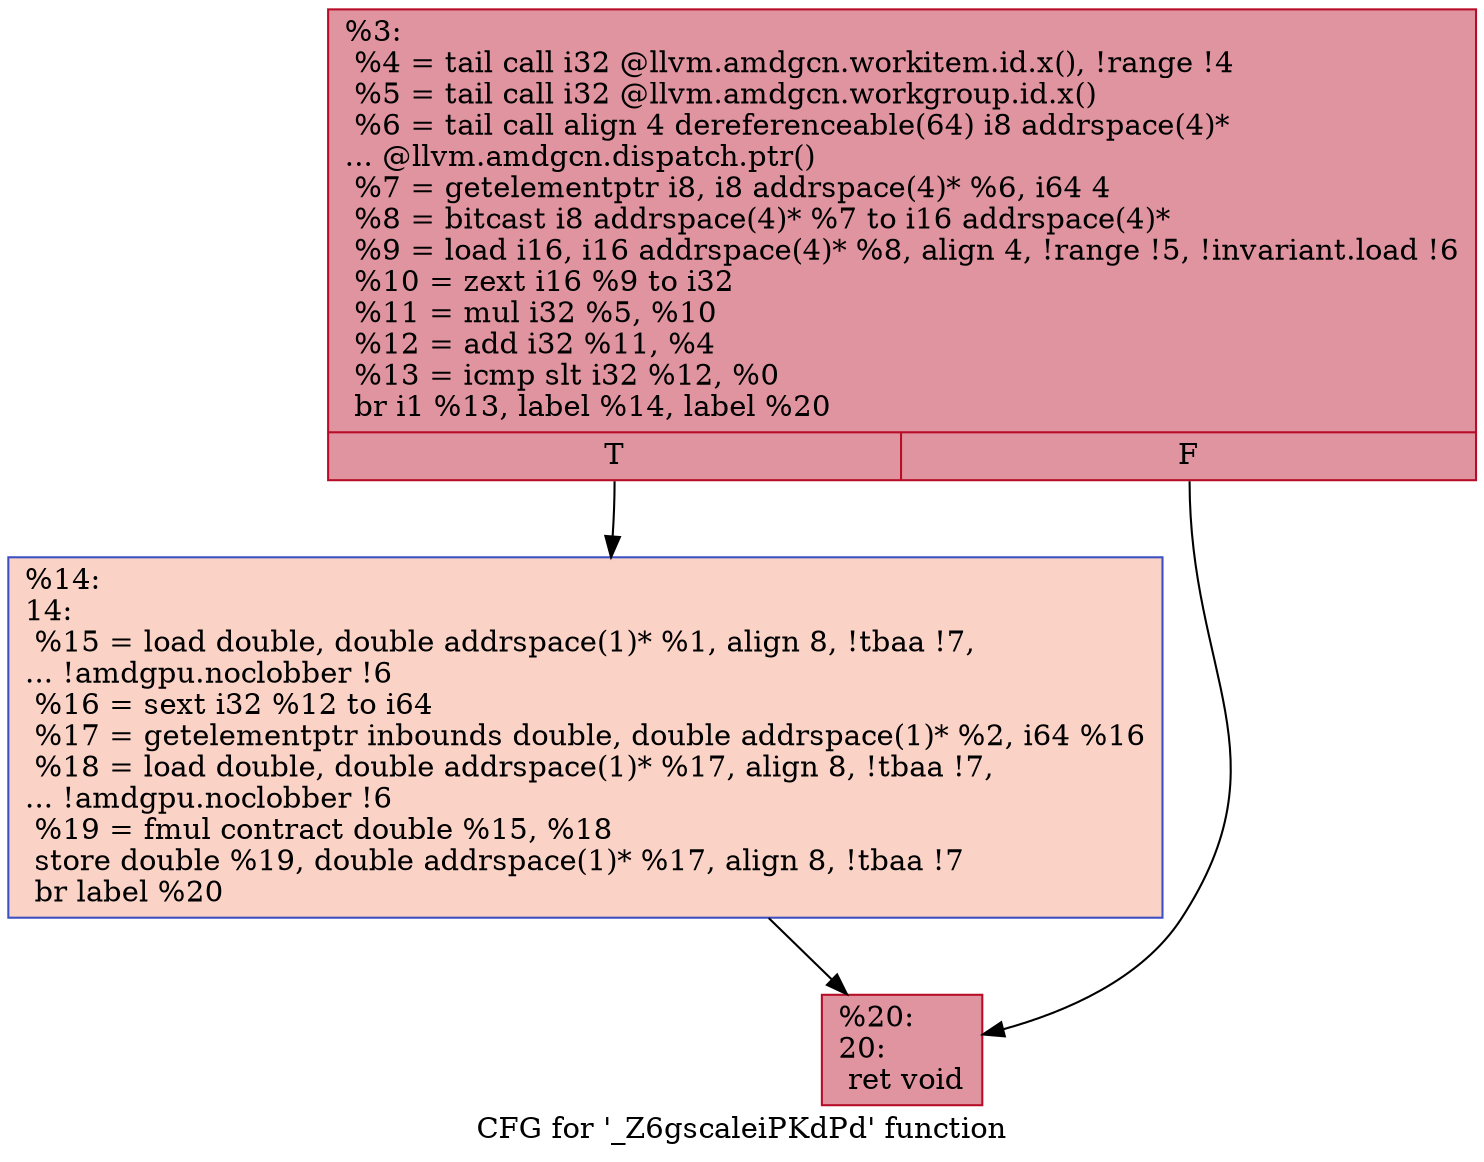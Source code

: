 digraph "CFG for '_Z6gscaleiPKdPd' function" {
	label="CFG for '_Z6gscaleiPKdPd' function";

	Node0x4c36fb0 [shape=record,color="#b70d28ff", style=filled, fillcolor="#b70d2870",label="{%3:\l  %4 = tail call i32 @llvm.amdgcn.workitem.id.x(), !range !4\l  %5 = tail call i32 @llvm.amdgcn.workgroup.id.x()\l  %6 = tail call align 4 dereferenceable(64) i8 addrspace(4)*\l... @llvm.amdgcn.dispatch.ptr()\l  %7 = getelementptr i8, i8 addrspace(4)* %6, i64 4\l  %8 = bitcast i8 addrspace(4)* %7 to i16 addrspace(4)*\l  %9 = load i16, i16 addrspace(4)* %8, align 4, !range !5, !invariant.load !6\l  %10 = zext i16 %9 to i32\l  %11 = mul i32 %5, %10\l  %12 = add i32 %11, %4\l  %13 = icmp slt i32 %12, %0\l  br i1 %13, label %14, label %20\l|{<s0>T|<s1>F}}"];
	Node0x4c36fb0:s0 -> Node0x4c37d50;
	Node0x4c36fb0:s1 -> Node0x4c38f50;
	Node0x4c37d50 [shape=record,color="#3d50c3ff", style=filled, fillcolor="#f59c7d70",label="{%14:\l14:                                               \l  %15 = load double, double addrspace(1)* %1, align 8, !tbaa !7,\l... !amdgpu.noclobber !6\l  %16 = sext i32 %12 to i64\l  %17 = getelementptr inbounds double, double addrspace(1)* %2, i64 %16\l  %18 = load double, double addrspace(1)* %17, align 8, !tbaa !7,\l... !amdgpu.noclobber !6\l  %19 = fmul contract double %15, %18\l  store double %19, double addrspace(1)* %17, align 8, !tbaa !7\l  br label %20\l}"];
	Node0x4c37d50 -> Node0x4c38f50;
	Node0x4c38f50 [shape=record,color="#b70d28ff", style=filled, fillcolor="#b70d2870",label="{%20:\l20:                                               \l  ret void\l}"];
}
